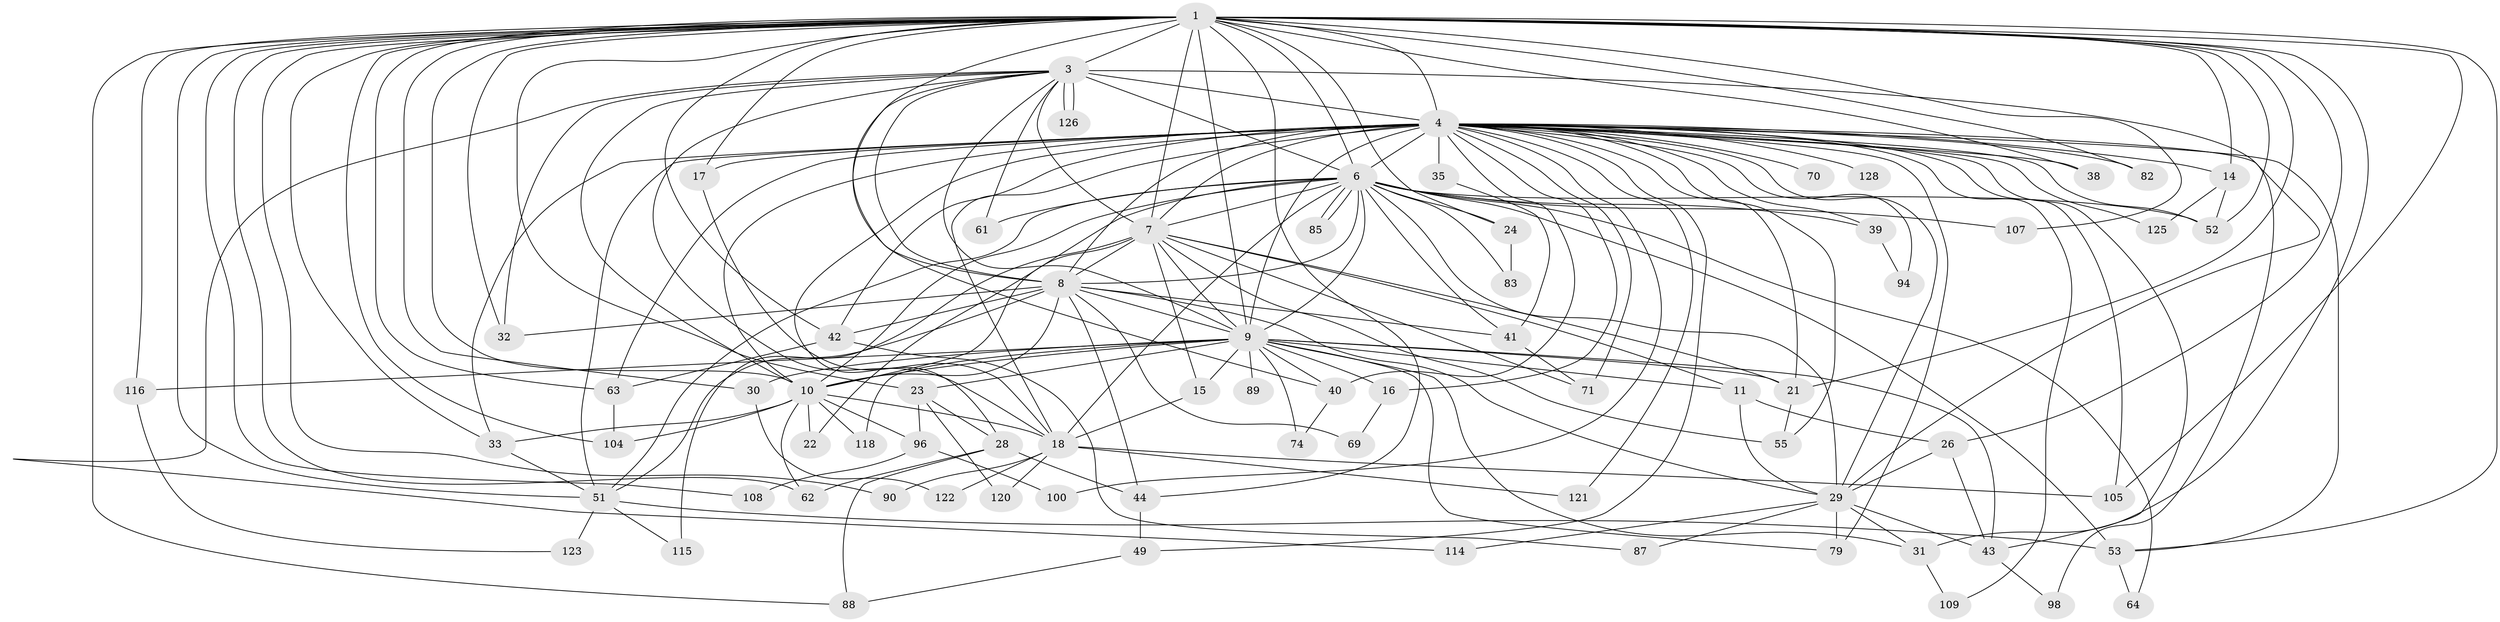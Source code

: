 // original degree distribution, {21: 0.013513513513513514, 20: 0.006756756756756757, 23: 0.006756756756756757, 41: 0.006756756756756757, 37: 0.006756756756756757, 16: 0.006756756756756757, 19: 0.006756756756756757, 25: 0.006756756756756757, 17: 0.006756756756756757, 4: 0.14189189189189189, 7: 0.02027027027027027, 5: 0.04054054054054054, 3: 0.1891891891891892, 9: 0.006756756756756757, 6: 0.02702702702702703, 2: 0.5067567567567568}
// Generated by graph-tools (version 1.1) at 2025/17/03/04/25 18:17:47]
// undirected, 74 vertices, 190 edges
graph export_dot {
graph [start="1"]
  node [color=gray90,style=filled];
  1 [super="+2"];
  3 [super="+80+47"];
  4 [super="+5"];
  6 [super="+111+68+110+133+102+101+27+36"];
  7 [super="+37"];
  8;
  9 [super="+56"];
  10;
  11 [super="+81"];
  14;
  15;
  16;
  17;
  18 [super="+140+146+145+25+19"];
  21 [super="+127"];
  22;
  23;
  24;
  26;
  28;
  29 [super="+48+67"];
  30;
  31 [super="+129"];
  32;
  33;
  35;
  38;
  39;
  40 [super="+59+77+136"];
  41 [super="+113"];
  42 [super="+72"];
  43 [super="+147+76"];
  44 [super="+134"];
  49;
  51 [super="+143+84"];
  52 [super="+54"];
  53 [super="+142+66+73"];
  55 [super="+58"];
  61;
  62;
  63 [super="+91"];
  64;
  69;
  70;
  71 [super="+117"];
  74;
  79 [super="+132"];
  82;
  83;
  85;
  87;
  88 [super="+93"];
  89;
  90;
  94;
  96;
  98;
  100;
  104 [super="+141"];
  105 [super="+131"];
  107;
  108;
  109;
  114;
  115;
  116;
  118;
  120;
  121;
  122;
  123;
  125 [super="+148"];
  126;
  128;
  1 -- 3 [weight=2];
  1 -- 4 [weight=7];
  1 -- 6 [weight=5];
  1 -- 7 [weight=3];
  1 -- 8 [weight=2];
  1 -- 9 [weight=4];
  1 -- 10 [weight=2];
  1 -- 17;
  1 -- 24;
  1 -- 26;
  1 -- 30 [weight=2];
  1 -- 53;
  1 -- 82;
  1 -- 107;
  1 -- 116;
  1 -- 44;
  1 -- 14;
  1 -- 21 [weight=2];
  1 -- 23;
  1 -- 90;
  1 -- 31;
  1 -- 32;
  1 -- 33;
  1 -- 38;
  1 -- 104;
  1 -- 105;
  1 -- 108;
  1 -- 51;
  1 -- 52;
  1 -- 62;
  1 -- 63;
  1 -- 42;
  1 -- 88;
  3 -- 4 [weight=3];
  3 -- 6 [weight=4];
  3 -- 7;
  3 -- 8 [weight=2];
  3 -- 9;
  3 -- 10;
  3 -- 18;
  3 -- 32;
  3 -- 61;
  3 -- 126;
  3 -- 126;
  3 -- 40;
  3 -- 29;
  3 -- 114;
  4 -- 6 [weight=8];
  4 -- 7 [weight=2];
  4 -- 8 [weight=2];
  4 -- 9 [weight=2];
  4 -- 10 [weight=2];
  4 -- 14 [weight=2];
  4 -- 16;
  4 -- 21;
  4 -- 28;
  4 -- 35 [weight=2];
  4 -- 39;
  4 -- 40 [weight=3];
  4 -- 49;
  4 -- 53;
  4 -- 125 [weight=2];
  4 -- 128 [weight=2];
  4 -- 17;
  4 -- 18 [weight=2];
  4 -- 29;
  4 -- 33;
  4 -- 38;
  4 -- 42;
  4 -- 51;
  4 -- 52;
  4 -- 55;
  4 -- 63;
  4 -- 70 [weight=2];
  4 -- 71 [weight=2];
  4 -- 79;
  4 -- 82;
  4 -- 94;
  4 -- 98;
  4 -- 100;
  4 -- 105;
  4 -- 109;
  4 -- 121;
  4 -- 43;
  6 -- 7;
  6 -- 8 [weight=3];
  6 -- 9 [weight=2];
  6 -- 10 [weight=2];
  6 -- 22;
  6 -- 24;
  6 -- 39;
  6 -- 41;
  6 -- 61;
  6 -- 64;
  6 -- 85;
  6 -- 85;
  6 -- 107;
  6 -- 53 [weight=3];
  6 -- 29;
  6 -- 52;
  6 -- 18 [weight=2];
  6 -- 51;
  6 -- 83;
  7 -- 8;
  7 -- 9;
  7 -- 10;
  7 -- 11;
  7 -- 15;
  7 -- 21;
  7 -- 71;
  7 -- 115;
  7 -- 55;
  8 -- 9;
  8 -- 10;
  8 -- 29;
  8 -- 32;
  8 -- 42;
  8 -- 44;
  8 -- 69;
  8 -- 41;
  8 -- 51;
  9 -- 10;
  9 -- 11;
  9 -- 15;
  9 -- 16;
  9 -- 23 [weight=2];
  9 -- 30;
  9 -- 43;
  9 -- 89 [weight=2];
  9 -- 116;
  9 -- 118;
  9 -- 79;
  9 -- 31;
  9 -- 74;
  9 -- 40;
  9 -- 21;
  10 -- 22;
  10 -- 33;
  10 -- 62;
  10 -- 96;
  10 -- 104;
  10 -- 118;
  10 -- 18;
  11 -- 26;
  11 -- 29;
  14 -- 52;
  14 -- 125;
  15 -- 18;
  16 -- 69;
  17 -- 18;
  18 -- 121;
  18 -- 105;
  18 -- 120;
  18 -- 122;
  18 -- 90;
  21 -- 55;
  23 -- 28;
  23 -- 96;
  23 -- 120;
  24 -- 83;
  26 -- 43;
  26 -- 29;
  28 -- 44;
  28 -- 62;
  28 -- 88;
  29 -- 31;
  29 -- 43;
  29 -- 114;
  29 -- 87;
  29 -- 79;
  30 -- 122;
  31 -- 109;
  33 -- 51;
  35 -- 41;
  39 -- 94;
  40 -- 74;
  41 -- 71;
  42 -- 87;
  42 -- 63;
  43 -- 98;
  44 -- 49;
  49 -- 88;
  51 -- 115;
  51 -- 53;
  51 -- 123;
  53 -- 64;
  63 -- 104;
  96 -- 100;
  96 -- 108;
  116 -- 123;
}
